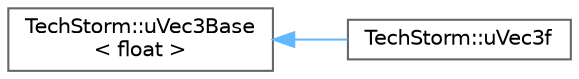 digraph "Graphical Class Hierarchy"
{
 // LATEX_PDF_SIZE
  bgcolor="transparent";
  edge [fontname=Helvetica,fontsize=10,labelfontname=Helvetica,labelfontsize=10];
  node [fontname=Helvetica,fontsize=10,shape=box,height=0.2,width=0.4];
  rankdir="LR";
  Node0 [id="Node000000",label="TechStorm::uVec3Base\l\< float \>",height=0.2,width=0.4,color="grey40", fillcolor="white", style="filled",URL="$class_tech_storm_1_1u_vec3_base.html",tooltip=" "];
  Node0 -> Node1 [id="edge151_Node000000_Node000001",dir="back",color="steelblue1",style="solid",tooltip=" "];
  Node1 [id="Node000001",label="TechStorm::uVec3f",height=0.2,width=0.4,color="grey40", fillcolor="white", style="filled",URL="$class_tech_storm_1_1u_vec3f.html",tooltip=" "];
}
